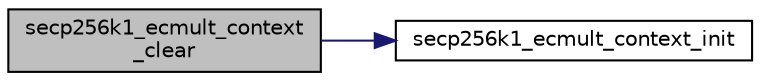 digraph "secp256k1_ecmult_context_clear"
{
  edge [fontname="Helvetica",fontsize="10",labelfontname="Helvetica",labelfontsize="10"];
  node [fontname="Helvetica",fontsize="10",shape=record];
  rankdir="LR";
  Node30 [label="secp256k1_ecmult_context\l_clear",height=0.2,width=0.4,color="black", fillcolor="grey75", style="filled", fontcolor="black"];
  Node30 -> Node31 [color="midnightblue",fontsize="10",style="solid",fontname="Helvetica"];
  Node31 [label="secp256k1_ecmult_context_init",height=0.2,width=0.4,color="black", fillcolor="white", style="filled",URL="$d5/d17/ecmult__impl_8h.html#a3d2b8a81ffed27e7eca0058eb65831b5"];
}
